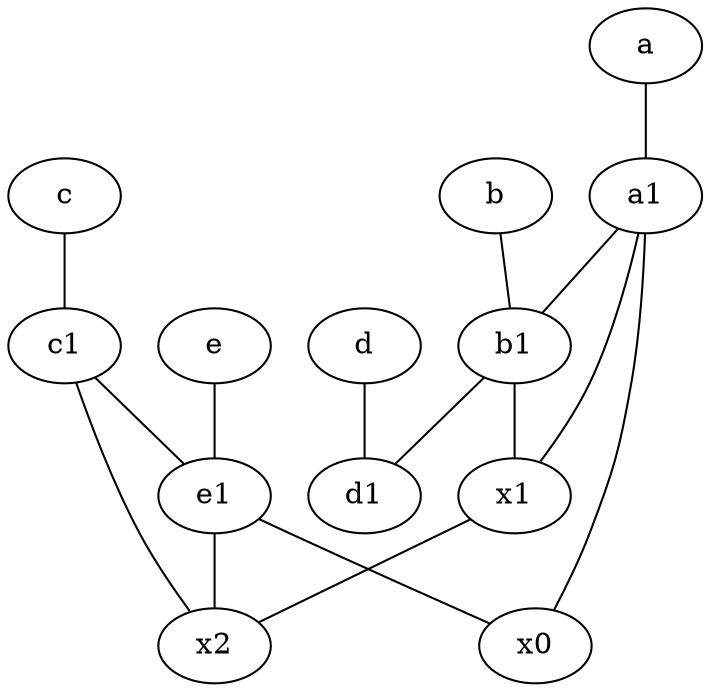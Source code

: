 graph {
	node [labelfontsize=50]
	x1 [labelfontsize=50]
	c1 [labelfontsize=50 pos="4.5,3!"]
	e [labelfontsize=50 pos="7,9!"]
	x2 [labelfontsize=50]
	e1 [labelfontsize=50 pos="7,7!"]
	b [labelfontsize=50 pos="10,4!"]
	c [labelfontsize=50 pos="4.5,2!"]
	d [labelfontsize=50 pos="2,5!"]
	b1 [labelfontsize=50 pos="9,4!"]
	a1 [labelfontsize=50 pos="8,3!"]
	a [labelfontsize=50 pos="8,2!"]
	x0 [labelfontsize=50]
	d1 [labelfontsize=50 pos="3,5!"]
	c1 -- x2
	b1 -- d1
	e -- e1
	e1 -- x0
	a -- a1
	d -- d1
	a1 -- x0
	a1 -- x1
	c1 -- e1
	c -- c1
	b -- b1
	x1 -- x2
	e1 -- x2
	b1 -- x1
	a1 -- b1
}
